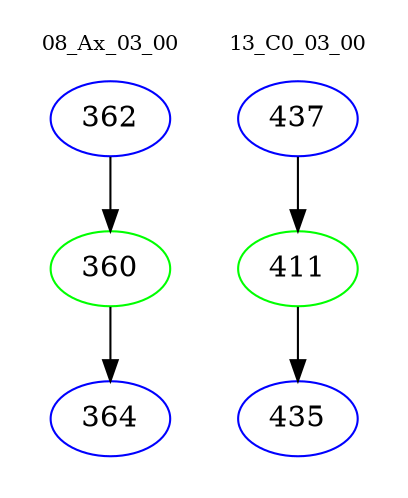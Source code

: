 digraph{
subgraph cluster_0 {
color = white
label = "08_Ax_03_00";
fontsize=10;
T0_362 [label="362", color="blue"]
T0_362 -> T0_360 [color="black"]
T0_360 [label="360", color="green"]
T0_360 -> T0_364 [color="black"]
T0_364 [label="364", color="blue"]
}
subgraph cluster_1 {
color = white
label = "13_C0_03_00";
fontsize=10;
T1_437 [label="437", color="blue"]
T1_437 -> T1_411 [color="black"]
T1_411 [label="411", color="green"]
T1_411 -> T1_435 [color="black"]
T1_435 [label="435", color="blue"]
}
}
